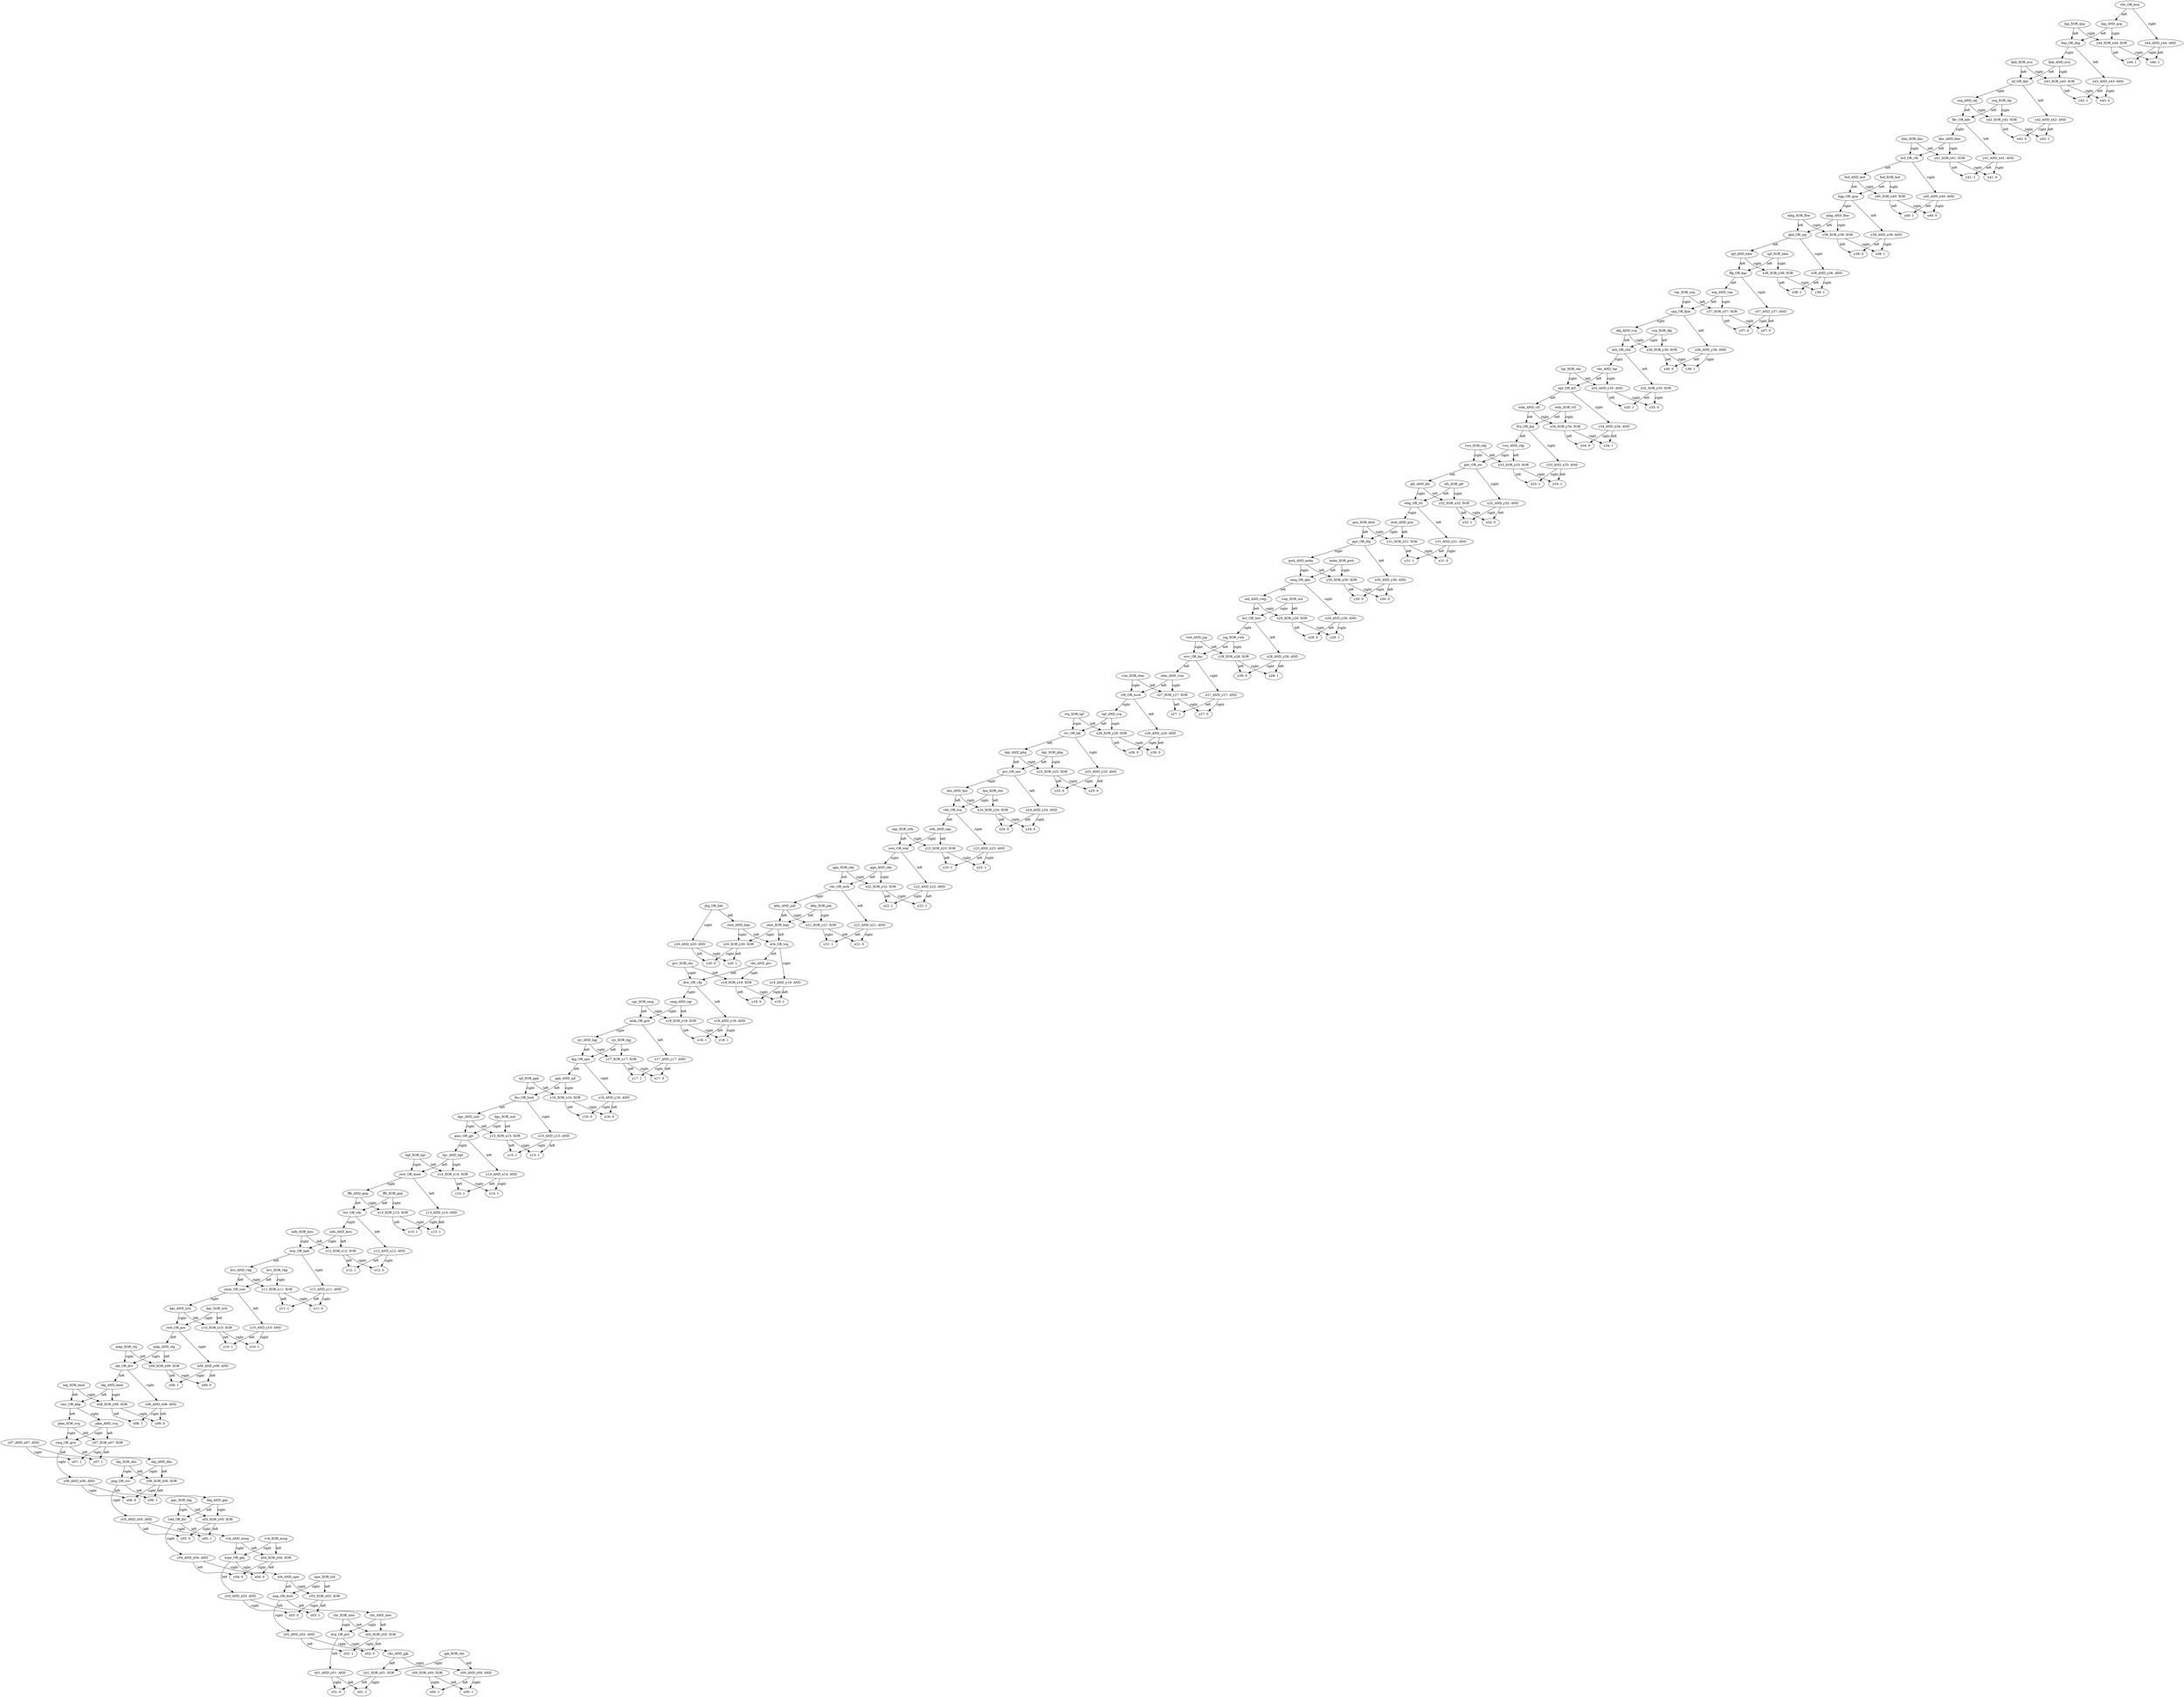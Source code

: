 strict digraph "" {
	graph [rankdir=TB];
	node [label="\N"];
	{
		graph [rank=same];
	}
	{
		graph [rank=same];
	}
	y07_AND_x07	[label="y07_AND_x07: AND"];
	y07	[label="y07: 1"];
	y07_AND_x07 -> y07	[label=left];
	x07	[label="x07: 1"];
	y07_AND_x07 -> x07	[label=right];
	y00_XOR_x00	[label="y00_XOR_x00: XOR"];
	x00	[label="x00: 1"];
	y00_XOR_x00 -> x00	[label=right];
	y00	[label="y00: 1"];
	y00_XOR_x00 -> y00	[label=left];
	y20_AND_x20	[label="y20_AND_x20: AND"];
	x20	[label="x20: 1"];
	y20_AND_x20 -> x20	[label=right];
	y20	[label="y20: 0"];
	y20_AND_x20 -> y20	[label=left];
	x44_AND_y44	[label="x44_AND_y44: AND"];
	y44	[label="y44: 1"];
	x44_AND_y44 -> y44	[label=right];
	x44	[label="x44: 1"];
	x44_AND_y44 -> x44	[label=left];
	y44_XOR_x44	[label="y44_XOR_x44: XOR"];
	y44_XOR_x44 -> y44	[label=left];
	y44_XOR_x44 -> x44	[label=right];
	y43_AND_x43	[label="y43_AND_x43: AND"];
	y43	[label="y43: 1"];
	y43_AND_x43 -> y43	[label=left];
	x43	[label="x43: 0"];
	y43_AND_x43 -> x43	[label=right];
	y43_XOR_x43	[label="y43_XOR_x43: XOR"];
	y43_XOR_x43 -> y43	[label=left];
	y43_XOR_x43 -> x43	[label=right];
	y42_AND_x42	[label="y42_AND_x42: AND"];
	x42	[label="x42: 0"];
	y42_AND_x42 -> x42	[label=right];
	y42	[label="y42: 1"];
	y42_AND_x42 -> y42	[label=left];
	x42_XOR_y42	[label="x42_XOR_y42: XOR"];
	x42_XOR_y42 -> x42	[label=left];
	x42_XOR_y42 -> y42	[label=right];
	y41_AND_x41	[label="y41_AND_x41: AND"];
	y41	[label="y41: 1"];
	y41_AND_x41 -> y41	[label=left];
	x41	[label="x41: 0"];
	y41_AND_x41 -> x41	[label=right];
	y41_XOR_x41	[label="y41_XOR_x41: XOR"];
	y41_XOR_x41 -> y41	[label=left];
	y41_XOR_x41 -> x41	[label=right];
	y40_AND_x40	[label="y40_AND_x40: AND"];
	y40	[label="y40: 1"];
	y40_AND_x40 -> y40	[label=left];
	x40	[label="x40: 0"];
	y40_AND_x40 -> x40	[label=right];
	y40_XOR_x40	[label="y40_XOR_x40: XOR"];
	y40_XOR_x40 -> y40	[label=left];
	y40_XOR_x40 -> x40	[label=right];
	y39_AND_x39	[label="y39_AND_x39: AND"];
	y39	[label="y39: 0"];
	y39_AND_x39 -> y39	[label=left];
	x39	[label="x39: 1"];
	y39_AND_x39 -> x39	[label=right];
	y39_XOR_x39	[label="y39_XOR_x39: XOR"];
	y39_XOR_x39 -> y39	[label=left];
	y39_XOR_x39 -> x39	[label=right];
	x38_AND_y38	[label="x38_AND_y38: AND"];
	x38	[label="x38: 1"];
	x38_AND_y38 -> x38	[label=left];
	y38	[label="y38: 1"];
	x38_AND_y38 -> y38	[label=right];
	x38_XOR_y38	[label="x38_XOR_y38: XOR"];
	x38_XOR_y38 -> x38	[label=left];
	x38_XOR_y38 -> y38	[label=right];
	x37_AND_y37	[label="x37_AND_y37: AND"];
	y37	[label="y37: 0"];
	x37_AND_y37 -> y37	[label=right];
	x37	[label="x37: 0"];
	x37_AND_y37 -> x37	[label=left];
	y37_XOR_x37	[label="y37_XOR_x37: XOR"];
	y37_XOR_x37 -> y37	[label=left];
	y37_XOR_x37 -> x37	[label=right];
	x36_AND_y36	[label="x36_AND_y36: AND"];
	x36	[label="x36: 0"];
	x36_AND_y36 -> x36	[label=left];
	y36	[label="y36: 1"];
	x36_AND_y36 -> y36	[label=right];
	x36_XOR_y36	[label="x36_XOR_y36: XOR"];
	x36_XOR_y36 -> x36	[label=left];
	x36_XOR_y36 -> y36	[label=right];
	x35_XOR_y35	[label="x35_XOR_y35: XOR"];
	x35	[label="x35: 1"];
	x35_XOR_y35 -> x35	[label=left];
	y35	[label="y35: 0"];
	x35_XOR_y35 -> y35	[label=right];
	x35_AND_y35	[label="x35_AND_y35: AND"];
	x35_AND_y35 -> x35	[label=left];
	x35_AND_y35 -> y35	[label=right];
	y34_AND_x34	[label="y34_AND_x34: AND"];
	x34	[label="x34: 0"];
	y34_AND_x34 -> x34	[label=right];
	y34	[label="y34: 1"];
	y34_AND_x34 -> y34	[label=left];
	x34_XOR_y34	[label="x34_XOR_y34: XOR"];
	x34_XOR_y34 -> x34	[label=left];
	x34_XOR_y34 -> y34	[label=right];
	y33_AND_x33	[label="y33_AND_x33: AND"];
	x33	[label="x33: 1"];
	y33_AND_x33 -> x33	[label=right];
	y33	[label="y33: 1"];
	y33_AND_x33 -> y33	[label=left];
	x33_XOR_y33	[label="x33_XOR_y33: XOR"];
	x33_XOR_y33 -> x33	[label=left];
	x33_XOR_y33 -> y33	[label=right];
	x32_AND_y32	[label="x32_AND_y32: AND"];
	y32	[label="y32: 1"];
	x32_AND_y32 -> y32	[label=right];
	x32	[label="x32: 0"];
	x32_AND_y32 -> x32	[label=left];
	y32_XOR_x32	[label="y32_XOR_x32: XOR"];
	y32_XOR_x32 -> y32	[label=left];
	y32_XOR_x32 -> x32	[label=right];
	y31_AND_x31	[label="y31_AND_x31: AND"];
	y31	[label="y31: 1"];
	y31_AND_x31 -> y31	[label=left];
	x31	[label="x31: 0"];
	y31_AND_x31 -> x31	[label=right];
	y31_XOR_x31	[label="y31_XOR_x31: XOR"];
	y31_XOR_x31 -> y31	[label=left];
	y31_XOR_x31 -> x31	[label=right];
	x30_AND_y30	[label="x30_AND_y30: AND"];
	y30	[label="y30: 0"];
	x30_AND_y30 -> y30	[label=right];
	x30	[label="x30: 0"];
	x30_AND_y30 -> x30	[label=left];
	y30_XOR_x30	[label="y30_XOR_x30: XOR"];
	y30_XOR_x30 -> y30	[label=left];
	y30_XOR_x30 -> x30	[label=right];
	x29_AND_y29	[label="x29_AND_y29: AND"];
	x29	[label="x29: 0"];
	x29_AND_y29 -> x29	[label=left];
	y29	[label="y29: 1"];
	x29_AND_y29 -> y29	[label=right];
	x29_XOR_y29	[label="x29_XOR_y29: XOR"];
	x29_XOR_y29 -> x29	[label=left];
	x29_XOR_y29 -> y29	[label=right];
	x28_AND_y28	[label="x28_AND_y28: AND"];
	y28	[label="y28: 0"];
	x28_AND_y28 -> y28	[label=right];
	x28	[label="x28: 1"];
	x28_AND_y28 -> x28	[label=left];
	y28_XOR_x28	[label="y28_XOR_x28: XOR"];
	y28_XOR_x28 -> y28	[label=left];
	y28_XOR_x28 -> x28	[label=right];
	x27_AND_y27	[label="x27_AND_y27: AND"];
	x27	[label="x27: 1"];
	x27_AND_y27 -> x27	[label=left];
	y27	[label="y27: 0"];
	x27_AND_y27 -> y27	[label=right];
	x27_XOR_y27	[label="x27_XOR_y27: XOR"];
	x27_XOR_y27 -> x27	[label=left];
	x27_XOR_y27 -> y27	[label=right];
	y26_AND_x26	[label="y26_AND_x26: AND"];
	x26	[label="x26: 0"];
	y26_AND_x26 -> x26	[label=right];
	y26	[label="y26: 0"];
	y26_AND_x26 -> y26	[label=left];
	x26_XOR_y26	[label="x26_XOR_y26: XOR"];
	x26_XOR_y26 -> x26	[label=left];
	x26_XOR_y26 -> y26	[label=right];
	x25_AND_y25	[label="x25_AND_y25: AND"];
	y25	[label="y25: 0"];
	x25_AND_y25 -> y25	[label=right];
	x25	[label="x25: 0"];
	x25_AND_y25 -> x25	[label=left];
	y25_XOR_x25	[label="y25_XOR_x25: XOR"];
	y25_XOR_x25 -> y25	[label=left];
	y25_XOR_x25 -> x25	[label=right];
	x24_AND_y24	[label="x24_AND_y24: AND"];
	x24	[label="x24: 0"];
	x24_AND_y24 -> x24	[label=left];
	y24	[label="y24: 0"];
	x24_AND_y24 -> y24	[label=right];
	x24_XOR_y24	[label="x24_XOR_y24: XOR"];
	x24_XOR_y24 -> x24	[label=left];
	x24_XOR_y24 -> y24	[label=right];
	y23_AND_x23	[label="y23_AND_x23: AND"];
	y23	[label="y23: 1"];
	y23_AND_x23 -> y23	[label=left];
	x23	[label="x23: 1"];
	y23_AND_x23 -> x23	[label=right];
	y23_XOR_x23	[label="y23_XOR_x23: XOR"];
	y23_XOR_x23 -> y23	[label=left];
	y23_XOR_x23 -> x23	[label=right];
	y22_AND_x22	[label="y22_AND_x22: AND"];
	x22	[label="x22: 1"];
	y22_AND_x22 -> x22	[label=right];
	y22	[label="y22: 1"];
	y22_AND_x22 -> y22	[label=left];
	x22_XOR_y22	[label="x22_XOR_y22: XOR"];
	x22_XOR_y22 -> x22	[label=left];
	x22_XOR_y22 -> y22	[label=right];
	y21_AND_x21	[label="y21_AND_x21: AND"];
	x21	[label="x21: 0"];
	y21_AND_x21 -> x21	[label=right];
	y21	[label="y21: 1"];
	y21_AND_x21 -> y21	[label=left];
	x21_XOR_y21	[label="x21_XOR_y21: XOR"];
	x21_XOR_y21 -> x21	[label=left];
	x21_XOR_y21 -> y21	[label=right];
	x20_XOR_y20	[label="x20_XOR_y20: XOR"];
	x20_XOR_y20 -> x20	[label=left];
	x20_XOR_y20 -> y20	[label=right];
	x19_AND_y19	[label="x19_AND_y19: AND"];
	y19	[label="y19: 0"];
	x19_AND_y19 -> y19	[label=right];
	x19	[label="x19: 1"];
	x19_AND_y19 -> x19	[label=left];
	y19_XOR_x19	[label="y19_XOR_x19: XOR"];
	y19_XOR_x19 -> y19	[label=left];
	y19_XOR_x19 -> x19	[label=right];
	x18_AND_y18	[label="x18_AND_y18: AND"];
	x18	[label="x18: 1"];
	x18_AND_y18 -> x18	[label=left];
	y18	[label="y18: 1"];
	x18_AND_y18 -> y18	[label=right];
	x18_XOR_y18	[label="x18_XOR_y18: XOR"];
	x18_XOR_y18 -> x18	[label=left];
	x18_XOR_y18 -> y18	[label=right];
	x17_AND_y17	[label="x17_AND_y17: AND"];
	y17	[label="y17: 1"];
	x17_AND_y17 -> y17	[label=right];
	x17	[label="x17: 0"];
	x17_AND_y17 -> x17	[label=left];
	y17_XOR_x17	[label="y17_XOR_x17: XOR"];
	y17_XOR_x17 -> y17	[label=left];
	y17_XOR_x17 -> x17	[label=right];
	x16_AND_y16	[label="x16_AND_y16: AND"];
	y16	[label="y16: 0"];
	x16_AND_y16 -> y16	[label=right];
	x16	[label="x16: 0"];
	x16_AND_y16 -> x16	[label=left];
	y16_XOR_x16	[label="y16_XOR_x16: XOR"];
	y16_XOR_x16 -> y16	[label=left];
	y16_XOR_x16 -> x16	[label=right];
	x15_AND_y15	[label="x15_AND_y15: AND"];
	y15	[label="y15: 1"];
	x15_AND_y15 -> y15	[label=right];
	x15	[label="x15: 1"];
	x15_AND_y15 -> x15	[label=left];
	y15_XOR_x15	[label="y15_XOR_x15: XOR"];
	y15_XOR_x15 -> y15	[label=left];
	y15_XOR_x15 -> x15	[label=right];
	y14_AND_x14	[label="y14_AND_x14: AND"];
	y14	[label="y14: 1"];
	y14_AND_x14 -> y14	[label=left];
	x14	[label="x14: 1"];
	y14_AND_x14 -> x14	[label=right];
	y14_XOR_x14	[label="y14_XOR_x14: XOR"];
	y14_XOR_x14 -> y14	[label=left];
	y14_XOR_x14 -> x14	[label=right];
	y13_AND_x13	[label="y13_AND_x13: AND"];
	x13	[label="x13: 1"];
	y13_AND_x13 -> x13	[label=right];
	y13	[label="y13: 1"];
	y13_AND_x13 -> y13	[label=left];
	x13_XOR_y13	[label="x13_XOR_y13: XOR"];
	x13_XOR_y13 -> x13	[label=left];
	x13_XOR_y13 -> y13	[label=right];
	y12_AND_x12	[label="y12_AND_x12: AND"];
	y12	[label="y12: 1"];
	y12_AND_x12 -> y12	[label=left];
	x12	[label="x12: 0"];
	y12_AND_x12 -> x12	[label=right];
	y12_XOR_x12	[label="y12_XOR_x12: XOR"];
	y12_XOR_x12 -> y12	[label=left];
	y12_XOR_x12 -> x12	[label=right];
	y11_AND_x11	[label="y11_AND_x11: AND"];
	y11	[label="y11: 1"];
	y11_AND_x11 -> y11	[label=left];
	x11	[label="x11: 0"];
	y11_AND_x11 -> x11	[label=right];
	y11_XOR_x11	[label="y11_XOR_x11: XOR"];
	y11_XOR_x11 -> y11	[label=left];
	y11_XOR_x11 -> x11	[label=right];
	y10_AND_x10	[label="y10_AND_x10: AND"];
	y10	[label="y10: 1"];
	y10_AND_x10 -> y10	[label=left];
	x10	[label="x10: 1"];
	y10_AND_x10 -> x10	[label=right];
	y10_XOR_x10	[label="y10_XOR_x10: XOR"];
	y10_XOR_x10 -> y10	[label=left];
	y10_XOR_x10 -> x10	[label=right];
	x09_AND_y09	[label="x09_AND_y09: AND"];
	y09	[label="y09: 1"];
	x09_AND_y09 -> y09	[label=right];
	x09	[label="x09: 0"];
	x09_AND_y09 -> x09	[label=left];
	y09_XOR_x09	[label="y09_XOR_x09: XOR"];
	y09_XOR_x09 -> y09	[label=left];
	y09_XOR_x09 -> x09	[label=right];
	y08_AND_x08	[label="y08_AND_x08: AND"];
	x08	[label="x08: 1"];
	y08_AND_x08 -> x08	[label=right];
	y08	[label="y08: 0"];
	y08_AND_x08 -> y08	[label=left];
	x08_XOR_y08	[label="x08_XOR_y08: XOR"];
	x08_XOR_y08 -> x08	[label=left];
	x08_XOR_y08 -> y08	[label=right];
	y07_XOR_x07	[label="y07_XOR_x07: XOR"];
	y07_XOR_x07 -> y07	[label=left];
	y07_XOR_x07 -> x07	[label=right];
	y06_AND_x06	[label="y06_AND_x06: AND"];
	y06	[label="y06: 1"];
	y06_AND_x06 -> y06	[label=left];
	x06	[label="x06: 0"];
	y06_AND_x06 -> x06	[label=right];
	y06_XOR_x06	[label="y06_XOR_x06: XOR"];
	y06_XOR_x06 -> y06	[label=left];
	y06_XOR_x06 -> x06	[label=right];
	y05_AND_x05	[label="y05_AND_x05: AND"];
	x05	[label="x05: 1"];
	y05_AND_x05 -> x05	[label=right];
	y05	[label="y05: 0"];
	y05_AND_x05 -> y05	[label=left];
	x05_XOR_y05	[label="x05_XOR_y05: XOR"];
	x05_XOR_y05 -> x05	[label=left];
	x05_XOR_y05 -> y05	[label=right];
	y04_AND_x04	[label="y04_AND_x04: AND"];
	x04	[label="x04: 0"];
	y04_AND_x04 -> x04	[label=right];
	y04	[label="y04: 0"];
	y04_AND_x04 -> y04	[label=left];
	x04_XOR_y04	[label="x04_XOR_y04: XOR"];
	x04_XOR_y04 -> x04	[label=left];
	x04_XOR_y04 -> y04	[label=right];
	y03_AND_x03	[label="y03_AND_x03: AND"];
	y03	[label="y03: 1"];
	y03_AND_x03 -> y03	[label=left];
	x03	[label="x03: 0"];
	y03_AND_x03 -> x03	[label=right];
	y03_XOR_x03	[label="y03_XOR_x03: XOR"];
	y03_XOR_x03 -> y03	[label=left];
	y03_XOR_x03 -> x03	[label=right];
	y02_AND_x02	[label="y02_AND_x02: AND"];
	x02	[label="x02: 0"];
	y02_AND_x02 -> x02	[label=right];
	y02	[label="y02: 1"];
	y02_AND_x02 -> y02	[label=left];
	x02_XOR_y02	[label="x02_XOR_y02: XOR"];
	x02_XOR_y02 -> x02	[label=left];
	x02_XOR_y02 -> y02	[label=right];
	x01_AND_y01	[label="x01_AND_y01: AND"];
	y01	[label="y01: 0"];
	x01_AND_y01 -> y01	[label=right];
	x01	[label="x01: 1"];
	x01_AND_y01 -> x01	[label=left];
	y01_XOR_x01	[label="y01_XOR_x01: XOR"];
	y01_XOR_x01 -> y01	[label=left];
	y01_XOR_x01 -> x01	[label=right];
	x00_AND_y00	[label="x00_AND_y00: AND"];
	x00_AND_y00 -> x00	[label=left];
	x00_AND_y00 -> y00	[label=right];
	rrq_XOR_tgf -> x26_XOR_y26	[label=left];
	rrq_XOR_tgf -> rvr_OR_bfj	[label=right];
	rvr_OR_bfj -> x25_AND_y25	[label=right];
	rvr_OR_bfj -> dqr_AND_phq	[label=left];
	vws_XOR_rdp -> x33_XOR_y33	[label=left];
	vws_XOR_rdp -> pbv_OR_stc	[label=right];
	pbv_OR_stc -> x32_AND_y32	[label=right];
	pbv_OR_stc -> gfr_AND_kfs	[label=left];
	bgt_XOR_tgv -> y14_XOR_x14	[label=left];
	bgt_XOR_tgv -> jww_OR_mnw	[label=right];
	jww_OR_mnw -> y13_AND_x13	[label=left];
	jww_OR_mnw -> ffb_AND_gnp	[label=right];
	rbr_XOR_sbw -> x02_XOR_y02	[label=left];
	rbr_XOR_sbw -> dvp_OR_pct	[label=right];
	dvp_OR_pct -> x01_AND_y01	[label=left];
	dvp_OR_pct -> cbs_AND_gjk	[label=right];
	mbg_XOR_fbw -> y39_XOR_x39	[label=right];
	mbg_XOR_fbw -> qbd_OR_rjq	[label=left];
	qbd_OR_rjq -> x38_AND_y38	[label=right];
	qbd_OR_rjq -> tpf_AND_hkw	[label=left];
	khb_XOR_nvn -> y43_XOR_x43	[label=right];
	khb_XOR_nvn -> tjf_OR_dqt	[label=left];
	tjf_OR_dqt -> y42_AND_x42	[label=left];
	tjf_OR_dqt -> ssq_AND_skj	[label=right];
	ggn_XOR_rkk -> x22_XOR_y22	[label=right];
	ggn_XOR_rkk -> vbc_OR_mrb	[label=left];
	vbc_OR_mrb -> y21_AND_x21	[label=left];
	vbc_OR_mrb -> kfm_AND_jnb	[label=right];
	jbq_OR_hds -> y20_AND_x20	[label=right];
	jbq_OR_hds -> smh_AND_bqn	[label=left];
	smh_AND_bqn -> x20_XOR_y20	[label=right];
	smh_AND_bqn -> kvb_OR_tcq	[label=left];
	ndh_XOR_kws -> y12_XOR_x12	[label=left];
	ndh_XOR_kws -> wrp_OR_bpk	[label=right];
	wrp_OR_bpk -> y11_AND_x11	[label=right];
	wrp_OR_bpk -> hvc_AND_vkg	[label=left];
	hkj_XOR_bmh -> x08_XOR_y08	[label=right];
	hkj_XOR_bmh -> vmv_OR_kbg	[label=left];
	vmv_OR_kbg -> pkm_XOR_cvq	[label=left];
	vmv_OR_kbg -> pkm_AND_cvq	[label=right];
	njf_XOR_ggh -> y16_XOR_x16	[label=left];
	njf_XOR_ggh -> fns_OR_hwk	[label=right];
	fns_OR_hwk -> x15_AND_y15	[label=right];
	fns_OR_hwk -> dgc_AND_nsh	[label=left];
	tqr_XOR_vkc -> x35_AND_y35	[label=left];
	tqr_XOR_vkc -> npt_OR_krf	[label=right];
	npt_OR_krf -> y34_AND_x34	[label=right];
	npt_OR_krf -> wdn_AND_vtf	[label=left];
	bbn_XOR_khs -> y41_XOR_x41	[label=left];
	bbn_XOR_khs -> nvf_OR_vfn	[label=right];
	nvf_OR_vfn -> y40_AND_x40	[label=right];
	nvf_OR_vfn -> fnd_AND_hnt	[label=left];
	gqv_XOR_tkq -> x05_XOR_y05	[label=left];
	gqv_XOR_tkq -> vdd_OR_ktr	[label=right];
	vdd_OR_ktr -> y04_AND_x04	[label=right];
	vdd_OR_ktr -> vvk_AND_mwg	[label=left];
	pcn_XOR_dwh -> y31_XOR_x31	[label=right];
	pcn_XOR_dwh -> ppv_OR_dhj	[label=left];
	ppv_OR_dhj -> x30_AND_y30	[label=left];
	ppv_OR_dhj -> gwh_AND_mdm	[label=right];
	kfm_XOR_jnb -> x21_XOR_y21	[label=right];
	kfm_XOR_jnb -> smh_XOR_bqn	[label=left];
	smh_XOR_bqn -> x20_XOR_y20	[label=right];
	smh_XOR_bqn -> kvb_OR_tcq	[label=left];
	hpj_XOR_qcp -> y44_XOR_x44	[label=right];
	hpj_XOR_qcp -> dwj_OR_dsg	[label=left];
	dwj_OR_dsg -> y43_AND_x43	[label=left];
	dwj_OR_dsg -> khb_AND_nvn	[label=right];
	mkp_XOR_vbj -> y09_XOR_x09	[label=left];
	mkp_XOR_vbj -> skt_OR_dvt	[label=right];
	skt_OR_dvt -> y08_AND_x08	[label=right];
	skt_OR_dvt -> hkj_AND_bmh	[label=left];
	vqs_XOR_wnj -> y37_XOR_x37	[label=left];
	vqs_XOR_wnj -> cpq_OR_fpm	[label=right];
	cpq_OR_fpm -> x36_AND_y36	[label=left];
	cpq_OR_fpm -> dkj_AND_vvp	[label=right];
	ssq_XOR_skj -> x42_XOR_y42	[label=right];
	ssq_XOR_skj -> fkv_OR_kdv	[label=left];
	fkv_OR_kdv -> y41_AND_x41	[label=left];
	fkv_OR_kdv -> khs_AND_bbn	[label=right];
	kfs_XOR_gfr -> y32_XOR_x32	[label=right];
	kfs_XOR_gfr -> wbg_OR_rtt	[label=left];
	wbg_OR_rtt -> y31_AND_x31	[label=left];
	wbg_OR_rtt -> dwh_AND_pcn	[label=right];
	vrm_XOR_sbm -> x27_XOR_y27	[label=left];
	vrm_XOR_sbm -> vfd_OR_mcw	[label=right];
	vfd_OR_mcw -> y26_AND_x26	[label=left];
	vfd_OR_mcw -> tgf_AND_rrq	[label=right];
	nqs_XOR_wfn -> y23_XOR_x23	[label=right];
	nqs_XOR_wfn -> nws_OR_wqr	[label=left];
	nws_OR_wqr -> y22_AND_x22	[label=left];
	nws_OR_wqr -> ggn_AND_rkk	[label=right];
	dqr_XOR_phq -> y25_XOR_x25	[label=right];
	dqr_XOR_phq -> pcc_OR_sns	[label=left];
	pcc_OR_sns -> x24_AND_y24	[label=left];
	pcc_OR_sns -> ntn_AND_tpn	[label=right];
	mdm_XOR_gwh -> y30_XOR_x30	[label=right];
	mdm_XOR_gwh -> smq_OR_qbs	[label=left];
	smq_OR_qbs -> x29_AND_y29	[label=right];
	smq_OR_qbs -> std_AND_vwp	[label=left];
	hvc_XOR_vkg -> y11_XOR_x11	[label=right];
	hvc_XOR_vkg -> smm_OR_csw	[label=left];
	smm_OR_csw -> y10_AND_x10	[label=left];
	smm_OR_csw -> dgr_AND_nvh	[label=right];
	vwh_AND_jsg -> y28_XOR_x28	[label=left];
	vwh_AND_jsg -> wvv_OR_bsj	[label=right];
	wvv_OR_bsj -> x27_AND_y27	[label=right];
	wvv_OR_bsj -> sbm_AND_vrm	[label=left];
	wdn_XOR_vtf -> x34_XOR_y34	[label=right];
	wdn_XOR_vtf -> fvn_OR_jkq	[label=left];
	fvn_OR_jkq -> y33_AND_x33	[label=right];
	fvn_OR_jkq -> vws_AND_rdp	[label=left];
	cgr_XOR_smg -> x18_XOR_y18	[label=right];
	cgr_XOR_smg -> mbk_OR_grb	[label=left];
	mbk_OR_grb -> x17_AND_y17	[label=left];
	mbk_OR_grb -> cjv_AND_bgj	[label=right];
	kbj_XOR_dhs -> y06_XOR_x06	[label=left];
	kbj_XOR_dhs -> png_OR_vcv	[label=right];
	png_OR_vcv -> y05_AND_x05	[label=right];
	png_OR_vcv -> tkq_AND_gqv	[label=left];
	tpn_XOR_ntn -> x24_XOR_y24	[label=left];
	tpn_XOR_ntn -> vkh_OR_trq	[label=right];
	vkh_OR_trq -> y23_AND_x23	[label=right];
	vkh_OR_trq -> wfn_AND_nqs	[label=left];
	vwp_XOR_std -> x29_XOR_y29	[label=left];
	vwp_XOR_std -> hcr_OR_hnv	[label=right];
	hcr_OR_hnv -> x28_AND_y28	[label=left];
	hcr_OR_hnv -> jsg_XOR_vwh	[label=right];
	vfw_OR_bvd -> x44_AND_y44	[label=right];
	vfw_OR_bvd -> hpj_AND_qcp	[label=left];
	hpj_AND_qcp -> y44_XOR_x44	[label=right];
	hpj_AND_qcp -> dwj_OR_dsg	[label=left];
	gvv_XOR_rbs -> y19_XOR_x19	[label=left];
	gvv_XOR_rbs -> dtw_OR_vfp	[label=right];
	dtw_OR_vfp -> x18_AND_y18	[label=left];
	dtw_OR_vfp -> smg_AND_cgr	[label=right];
	gjk_XOR_cbs -> y01_XOR_x01	[label=right];
	gjk_XOR_cbs -> x00_AND_y00	[label=left];
	dgr_XOR_nvh -> y10_XOR_x10	[label=left];
	dgr_XOR_nvh -> cwh_OR_pss	[label=right];
	cwh_OR_pss -> x09_AND_y09	[label=right];
	cwh_OR_pss -> mkp_AND_vbj	[label=left];
	vvp_XOR_dkj -> x36_XOR_y36	[label=left];
	vvp_XOR_dkj -> hth_OR_chh	[label=right];
	hth_OR_chh -> x35_XOR_y35	[label=left];
	hth_OR_chh -> vkc_AND_tqr	[label=right];
	ffb_XOR_gnp -> x13_XOR_y13	[label=right];
	ffb_XOR_gnp -> tnv_OR_vdc	[label=left];
	tnv_OR_vdc -> y12_AND_x12	[label=left];
	tnv_OR_vdc -> ndh_AND_kws	[label=right];
	vvk_XOR_mwg -> x04_XOR_y04	[label=left];
	vvk_XOR_mwg -> wqw_OR_gbj	[label=right];
	wqw_OR_gbj -> y03_AND_x03	[label=left];
	wqw_OR_gbj -> trb_AND_sgw	[label=right];
	sgw_XOR_trb -> y03_XOR_x03	[label=left];
	sgw_XOR_trb -> nng_OR_bwb	[label=right];
	nng_OR_bwb -> y02_AND_x02	[label=right];
	nng_OR_bwb -> rbr_AND_sbw	[label=left];
	dgc_XOR_nsh -> y15_XOR_x15	[label=left];
	dgc_XOR_nsh -> gms_OR_gjv	[label=right];
	gms_OR_gjv -> y14_AND_x14	[label=left];
	gms_OR_gjv -> tgv_AND_bgt	[label=right];
	tpf_XOR_hkw -> x38_XOR_y38	[label=right];
	tpf_XOR_hkw -> ffg_OR_kqc	[label=left];
	ffg_OR_kqc -> x37_AND_y37	[label=right];
	ffg_OR_kqc -> wnj_AND_vqs	[label=left];
	cjv_XOR_bgj -> y17_XOR_x17	[label=right];
	cjv_XOR_bgj -> djg_OR_spn	[label=left];
	djg_OR_spn -> x16_AND_y16	[label=right];
	djg_OR_spn -> ggh_AND_njf	[label=left];
	fnd_XOR_hnt -> y40_XOR_x40	[label=right];
	fnd_XOR_hnt -> hqp_OR_qcm	[label=left];
	hqp_OR_qcm -> y39_AND_x39	[label=left];
	hqp_OR_qcm -> mbg_AND_fbw	[label=right];
	kvb_OR_tcq -> x19_AND_y19	[label=right];
	kvb_OR_tcq -> rbs_AND_gvv	[label=left];
	khb_AND_nvn -> y43_XOR_x43	[label=right];
	khb_AND_nvn -> tjf_OR_dqt	[label=left];
	ssq_AND_skj -> x42_XOR_y42	[label=right];
	ssq_AND_skj -> fkv_OR_kdv	[label=left];
	khs_AND_bbn -> y41_XOR_x41	[label=right];
	khs_AND_bbn -> nvf_OR_vfn	[label=left];
	fnd_AND_hnt -> y40_XOR_x40	[label=right];
	fnd_AND_hnt -> hqp_OR_qcm	[label=left];
	mbg_AND_fbw -> y39_XOR_x39	[label=right];
	mbg_AND_fbw -> qbd_OR_rjq	[label=left];
	tpf_AND_hkw -> x38_XOR_y38	[label=right];
	tpf_AND_hkw -> ffg_OR_kqc	[label=left];
	wnj_AND_vqs -> y37_XOR_x37	[label=right];
	wnj_AND_vqs -> cpq_OR_fpm	[label=left];
	dkj_AND_vvp -> x36_XOR_y36	[label=right];
	dkj_AND_vvp -> hth_OR_chh	[label=left];
	vkc_AND_tqr -> x35_AND_y35	[label=right];
	vkc_AND_tqr -> npt_OR_krf	[label=left];
	wdn_AND_vtf -> x34_XOR_y34	[label=right];
	wdn_AND_vtf -> fvn_OR_jkq	[label=left];
	vws_AND_rdp -> x33_XOR_y33	[label=left];
	vws_AND_rdp -> pbv_OR_stc	[label=right];
	gfr_AND_kfs -> y32_XOR_x32	[label=left];
	gfr_AND_kfs -> wbg_OR_rtt	[label=right];
	dwh_AND_pcn -> y31_XOR_x31	[label=left];
	dwh_AND_pcn -> ppv_OR_dhj	[label=right];
	gwh_AND_mdm -> y30_XOR_x30	[label=left];
	gwh_AND_mdm -> smq_OR_qbs	[label=right];
	std_AND_vwp -> x29_XOR_y29	[label=right];
	std_AND_vwp -> hcr_OR_hnv	[label=left];
	jsg_XOR_vwh -> y28_XOR_x28	[label=right];
	jsg_XOR_vwh -> wvv_OR_bsj	[label=left];
	sbm_AND_vrm -> x27_XOR_y27	[label=right];
	sbm_AND_vrm -> vfd_OR_mcw	[label=left];
	tgf_AND_rrq -> x26_XOR_y26	[label=right];
	tgf_AND_rrq -> rvr_OR_bfj	[label=left];
	dqr_AND_phq -> y25_XOR_x25	[label=right];
	dqr_AND_phq -> pcc_OR_sns	[label=left];
	ntn_AND_tpn -> x24_XOR_y24	[label=right];
	ntn_AND_tpn -> vkh_OR_trq	[label=left];
	wfn_AND_nqs -> y23_XOR_x23	[label=left];
	wfn_AND_nqs -> nws_OR_wqr	[label=right];
	ggn_AND_rkk -> x22_XOR_y22	[label=right];
	ggn_AND_rkk -> vbc_OR_mrb	[label=left];
	kfm_AND_jnb -> x21_XOR_y21	[label=right];
	kfm_AND_jnb -> smh_XOR_bqn	[label=left];
	rbs_AND_gvv -> y19_XOR_x19	[label=right];
	rbs_AND_gvv -> dtw_OR_vfp	[label=left];
	smg_AND_cgr -> x18_XOR_y18	[label=left];
	smg_AND_cgr -> mbk_OR_grb	[label=right];
	cjv_AND_bgj -> y17_XOR_x17	[label=right];
	cjv_AND_bgj -> djg_OR_spn	[label=left];
	ggh_AND_njf -> y16_XOR_x16	[label=right];
	ggh_AND_njf -> fns_OR_hwk	[label=left];
	dgc_AND_nsh -> y15_XOR_x15	[label=left];
	dgc_AND_nsh -> gms_OR_gjv	[label=right];
	tgv_AND_bgt -> y14_XOR_x14	[label=right];
	tgv_AND_bgt -> jww_OR_mnw	[label=left];
	ffb_AND_gnp -> x13_XOR_y13	[label=right];
	ffb_AND_gnp -> tnv_OR_vdc	[label=left];
	ndh_AND_kws -> y12_XOR_x12	[label=left];
	ndh_AND_kws -> wrp_OR_bpk	[label=right];
	hvc_AND_vkg -> y11_XOR_x11	[label=right];
	hvc_AND_vkg -> smm_OR_csw	[label=left];
	dgr_AND_nvh -> y10_XOR_x10	[label=left];
	dgr_AND_nvh -> cwh_OR_pss	[label=right];
	mkp_AND_vbj -> y09_XOR_x09	[label=left];
	mkp_AND_vbj -> skt_OR_dvt	[label=right];
	hkj_AND_bmh -> x08_XOR_y08	[label=right];
	hkj_AND_bmh -> vmv_OR_kbg	[label=left];
	pkm_XOR_cvq -> y07_XOR_x07	[label=left];
	pkm_XOR_cvq -> rmq_OR_qrw	[label=right];
	pkm_AND_cvq -> y07_XOR_x07	[label=left];
	pkm_AND_cvq -> rmq_OR_qrw	[label=right];
	rmq_OR_qrw -> y06_AND_x06	[label=right];
	rmq_OR_qrw -> kbj_AND_dhs	[label=left];
	kbj_AND_dhs -> y06_XOR_x06	[label=left];
	kbj_AND_dhs -> png_OR_vcv	[label=right];
	tkq_AND_gqv -> x05_XOR_y05	[label=right];
	tkq_AND_gqv -> vdd_OR_ktr	[label=left];
	vvk_AND_mwg -> x04_XOR_y04	[label=left];
	vvk_AND_mwg -> wqw_OR_gbj	[label=right];
	trb_AND_sgw -> y03_XOR_x03	[label=right];
	trb_AND_sgw -> nng_OR_bwb	[label=left];
	rbr_AND_sbw -> x02_XOR_y02	[label=left];
	rbr_AND_sbw -> dvp_OR_pct	[label=right];
	cbs_AND_gjk -> y01_XOR_x01	[label=left];
	cbs_AND_gjk -> x00_AND_y00	[label=right];
}
